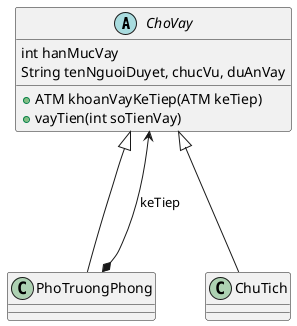 @startuml
'https://plantuml.com/class-diagram

abstract ChoVay
{
    int hanMucVay
    String tenNguoiDuyet, chucVu, duAnVay
    + ATM khoanVayKeTiep(ATM keTiep)
    + vayTien(int soTienVay)
}

class PhoTruongPhong

class ChuTich

ChoVay <|--- PhoTruongPhong
ChoVay <---* PhoTruongPhong : keTiep

ChoVay <|--- ChuTich

@enduml